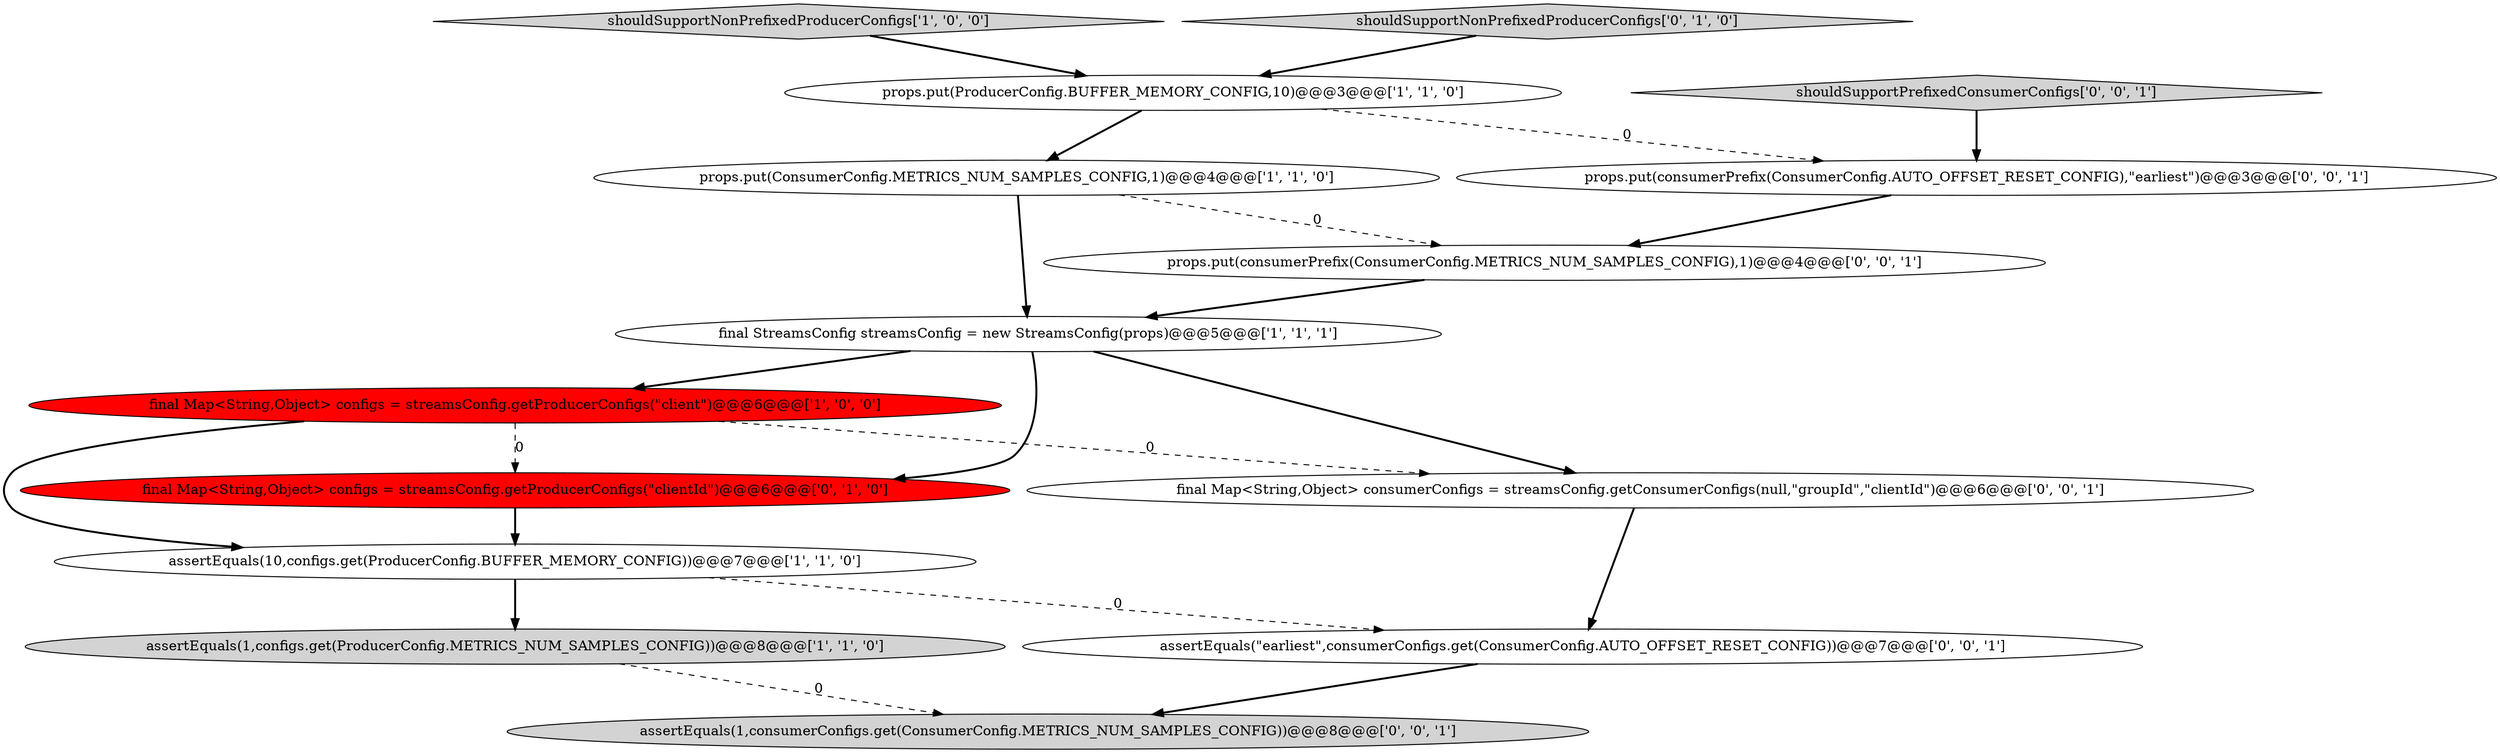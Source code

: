 digraph {
6 [style = filled, label = "assertEquals(1,configs.get(ProducerConfig.METRICS_NUM_SAMPLES_CONFIG))@@@8@@@['1', '1', '0']", fillcolor = lightgray, shape = ellipse image = "AAA0AAABBB1BBB"];
12 [style = filled, label = "shouldSupportPrefixedConsumerConfigs['0', '0', '1']", fillcolor = lightgray, shape = diamond image = "AAA0AAABBB3BBB"];
1 [style = filled, label = "props.put(ConsumerConfig.METRICS_NUM_SAMPLES_CONFIG,1)@@@4@@@['1', '1', '0']", fillcolor = white, shape = ellipse image = "AAA0AAABBB1BBB"];
4 [style = filled, label = "props.put(ProducerConfig.BUFFER_MEMORY_CONFIG,10)@@@3@@@['1', '1', '0']", fillcolor = white, shape = ellipse image = "AAA0AAABBB1BBB"];
2 [style = filled, label = "shouldSupportNonPrefixedProducerConfigs['1', '0', '0']", fillcolor = lightgray, shape = diamond image = "AAA0AAABBB1BBB"];
14 [style = filled, label = "assertEquals(\"earliest\",consumerConfigs.get(ConsumerConfig.AUTO_OFFSET_RESET_CONFIG))@@@7@@@['0', '0', '1']", fillcolor = white, shape = ellipse image = "AAA0AAABBB3BBB"];
8 [style = filled, label = "shouldSupportNonPrefixedProducerConfigs['0', '1', '0']", fillcolor = lightgray, shape = diamond image = "AAA0AAABBB2BBB"];
11 [style = filled, label = "props.put(consumerPrefix(ConsumerConfig.AUTO_OFFSET_RESET_CONFIG),\"earliest\")@@@3@@@['0', '0', '1']", fillcolor = white, shape = ellipse image = "AAA0AAABBB3BBB"];
0 [style = filled, label = "assertEquals(10,configs.get(ProducerConfig.BUFFER_MEMORY_CONFIG))@@@7@@@['1', '1', '0']", fillcolor = white, shape = ellipse image = "AAA0AAABBB1BBB"];
3 [style = filled, label = "final StreamsConfig streamsConfig = new StreamsConfig(props)@@@5@@@['1', '1', '1']", fillcolor = white, shape = ellipse image = "AAA0AAABBB1BBB"];
5 [style = filled, label = "final Map<String,Object> configs = streamsConfig.getProducerConfigs(\"client\")@@@6@@@['1', '0', '0']", fillcolor = red, shape = ellipse image = "AAA1AAABBB1BBB"];
7 [style = filled, label = "final Map<String,Object> configs = streamsConfig.getProducerConfigs(\"clientId\")@@@6@@@['0', '1', '0']", fillcolor = red, shape = ellipse image = "AAA1AAABBB2BBB"];
10 [style = filled, label = "assertEquals(1,consumerConfigs.get(ConsumerConfig.METRICS_NUM_SAMPLES_CONFIG))@@@8@@@['0', '0', '1']", fillcolor = lightgray, shape = ellipse image = "AAA0AAABBB3BBB"];
13 [style = filled, label = "props.put(consumerPrefix(ConsumerConfig.METRICS_NUM_SAMPLES_CONFIG),1)@@@4@@@['0', '0', '1']", fillcolor = white, shape = ellipse image = "AAA0AAABBB3BBB"];
9 [style = filled, label = "final Map<String,Object> consumerConfigs = streamsConfig.getConsumerConfigs(null,\"groupId\",\"clientId\")@@@6@@@['0', '0', '1']", fillcolor = white, shape = ellipse image = "AAA0AAABBB3BBB"];
0->6 [style = bold, label=""];
12->11 [style = bold, label=""];
1->3 [style = bold, label=""];
14->10 [style = bold, label=""];
5->9 [style = dashed, label="0"];
7->0 [style = bold, label=""];
2->4 [style = bold, label=""];
6->10 [style = dashed, label="0"];
1->13 [style = dashed, label="0"];
3->9 [style = bold, label=""];
0->14 [style = dashed, label="0"];
3->5 [style = bold, label=""];
13->3 [style = bold, label=""];
5->0 [style = bold, label=""];
3->7 [style = bold, label=""];
11->13 [style = bold, label=""];
9->14 [style = bold, label=""];
4->1 [style = bold, label=""];
8->4 [style = bold, label=""];
4->11 [style = dashed, label="0"];
5->7 [style = dashed, label="0"];
}
